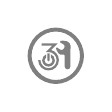 \begin{tikzpicture}[
    y=0.8pt, 
    x=0.8pt, 
    yscale=-1, 
    inner sep=0pt, 
    outer sep=0pt, 
    scale=0.1,
    opacity=0.5
]
\begin{scope}[shift={(-448.053,-67.701)}]
  \path[color=black,fill=black,even odd rule,line width=16.000pt]
    (534.12,161.882) -- (534.12,172.288) -- (581.373,172.288) .. controls
    (571.845,181.831) and (562.304,191.36) .. (552.746,200.874) --
    (565.339,200.874) .. controls (585.451,200.874) and (601.74,217.204) ..
    (601.74,237.316) .. controls (601.74,257.428) and (585.451,273.717) ..
    (565.339,273.717) .. controls (545.227,273.717) and (528.897,257.428) ..
    (528.897,237.316) -- (518.491,237.316) .. controls (518.491,263.174) and
    (539.48,284.123) .. (565.339,284.123) .. controls (591.197,284.123) and
    (612.146,263.174) .. (612.146,237.316) .. controls (612.146,215.323) and
    (596.994,196.835) .. (576.555,191.804) -- (606.518,161.882) -- cycle;
  \begin{scope}[cm={{-1.0,0.0,0.0,-1.0,(1130.637,475.183)}}]
    \path[color=black,fill=black,even odd rule,line width=16.000pt]
      (565.339,208.689) .. controls (549.537,208.689) and (536.712,221.513) ..
      (536.712,237.316) .. controls (536.712,249.447) and (544.272,259.803) ..
      (554.933,263.959) -- (554.933,252.216) .. controls (550.209,248.935) and
      (547.118,243.506) .. (547.118,237.316) .. controls (547.118,227.26) and
      (555.283,219.095) .. (565.339,219.095) .. controls (575.395,219.095) and
      (583.519,227.26) .. (583.519,237.316) .. controls (583.519,243.495) and
      (580.444,248.933) .. (575.745,252.216) -- (575.745,263.959) .. controls
      (586.394,259.803) and (593.925,249.447) .. (593.925,237.316) .. controls
      (593.925,221.513) and (581.141,208.689) .. (565.339,208.689) -- cycle;
    \path[color=black,fill=black,even odd rule,line width=16.000pt]
      (565.339,232.093) .. controls (562.466,232.093) and (560.116,234.443) ..
      (560.116,237.316) -- (560.116,268.494) -- (570.522,268.494) --
      (570.522,237.316) .. controls (570.522,234.443) and (568.212,232.093) ..
      (565.339,232.093) -- cycle;
  \end{scope}
  \path[fill=black] (630.853,149.491) .. controls (625.131,149.546) and
    (620.489,150.345) .. (619.354,151.03) .. controls (617.082,152.401) and
    (616.546,155.688) .. (617.248,156.456) .. controls (617.95,157.224) and
    (628.678,164.114) .. (633.363,166.376) .. controls (645.978,172.466) and
    (632.076,195.772) .. (621.216,191.602) .. controls (613.52,188.646) and
    (604.789,179.845) .. (603.319,179.779) .. controls (601.849,179.714) and
    (599.956,180.705) .. (599.473,183.261) .. controls (598.99,185.817) and
    (602.481,198.158) .. (611.255,207.758) .. controls (621.785,219.278) and
    (638.182,206.549) .. (638.182,217.07) --
    (638.182,265.943)arc(179.961:0.039:13.018) -- (664.217,203.506) --
    (664.217,188.929) .. controls (664.217,183.462) and (670.92,161.541) ..
    (648.75,152.366) .. controls (643.375,150.142) and (636.575,149.437) ..
    (630.853,149.491) -- cycle;
\end{scope}
\path[color=black,fill=black,even odd rule,line width=8.333pt]
  (150.0,23.121) .. controls (79.929,23.121) and (23.121,79.929) ..
  (23.121,150.0) .. controls (23.121,220.071) and (79.929,276.879) ..
  (150.0,276.879) .. controls (220.071,276.879) and (276.879,220.071) ..
  (276.879,150.0) .. controls (276.879,79.929) and (220.071,23.121) ..
  (150.0,23.121) -- cycle(150.0,40.507) .. controls (210.46,40.507)
  and (259.454,89.54) .. (259.454,150.0) .. controls (259.454,210.46)
  and (210.46,259.454) .. (150.0,259.454) .. controls (89.528,259.843)
  and (41.355,203.521) .. (40.507,150.0) .. controls (40.507,89.54) and
  (89.54,40.507) .. (150.0,40.507) -- cycle;
\end{tikzpicture}

% vim: set ft=tex :
